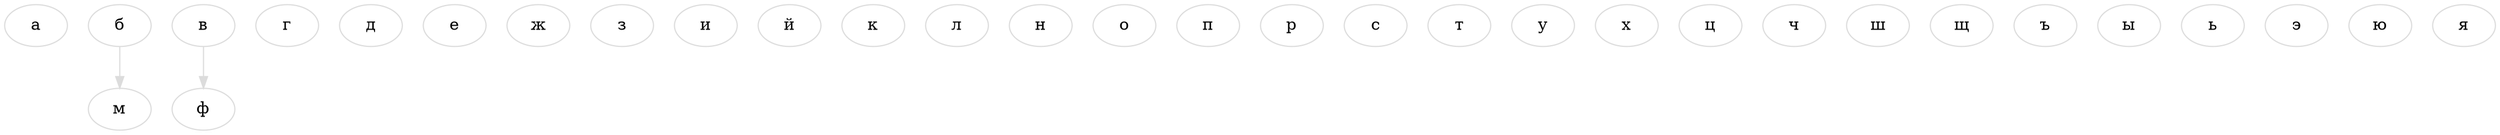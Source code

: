 digraph {
    node [label="",labelSize=12,labelPosition=LabelTop,labelColor="#ffffffff",labelIsVisible=true,position="0 0",velocity="0 0",manyBodyStrength=-100,gravityCenter="300 200",gravityStrengthX=0.05,gravityStrengthY=0.05,fixed=false,color="#dcdcdcff",radius=8,borderColor="#dcdcdcff",borderWidth=0,opacity=1,inBags="[]"]
    edge [label="",labelSize=12,labelColor="#dcdcdcff",labelIsVisible=true,distance=50,strength=0.7,thickness=3,color="#dcdcdcff",opacity=1]
    "1"[label="а",labelSize=12,labelPosition=LabelTop,labelColor="#ffffffff",labelIsVisible=true,velocity="-3.538835890992686e-17 8.196568423990413e-18",manyBodyStrength=-100,gravityCenter="300 200",gravityStrengthX=0.05,gravityStrengthY=0.05,fixed=false,color="#dcdcdcff",radius=8,borderColor="#dcdcdcff",borderWidth=0,opacity=1,inBags="[]"]
    "2"[label="б",labelSize=12,labelPosition=LabelTop,labelColor="#ffffffff",labelIsVisible=true,velocity="-3.538835890992686e-17 8.196568423990413e-18",manyBodyStrength=-100,gravityCenter="300 200",gravityStrengthX=0.05,gravityStrengthY=0.05,fixed=false,color="#dcdcdcff",radius=8,borderColor="#dcdcdcff",borderWidth=0,opacity=1,inBags="[]"]
    "3"[label="в",labelSize=12,labelPosition=LabelTop,labelColor="#ffffffff",labelIsVisible=true,velocity="-3.538835890992686e-17 8.196568423990413e-18",manyBodyStrength=-100,gravityCenter="300 200",gravityStrengthX=0.05,gravityStrengthY=0.05,fixed=false,color="#dcdcdcff",radius=8,borderColor="#dcdcdcff",borderWidth=0,opacity=1,inBags="[]"]
    "4"[label="г",labelSize=12,labelPosition=LabelTop,labelColor="#ffffffff",labelIsVisible=true,velocity="-3.538835890992686e-17 8.196568423990413e-18",manyBodyStrength=-100,gravityCenter="300 200",gravityStrengthX=0.05,gravityStrengthY=0.05,fixed=false,color="#dcdcdcff",radius=8,borderColor="#dcdcdcff",borderWidth=0,opacity=1,inBags="[]"]
    "5"[label="д",labelSize=12,labelPosition=LabelTop,labelColor="#ffffffff",labelIsVisible=true,velocity="-3.538835890992686e-17 8.196568423990413e-18",manyBodyStrength=-100,gravityCenter="300 200",gravityStrengthX=0.05,gravityStrengthY=0.05,fixed=false,color="#dcdcdcff",radius=8,borderColor="#dcdcdcff",borderWidth=0,opacity=1,inBags="[]"]
    "6"[label="е",labelSize=12,labelPosition=LabelTop,labelColor="#ffffffff",labelIsVisible=true,position="274.6943526239039 205.5479646793643",velocity="-3.538835890992686e-17 8.196568423990413e-18",manyBodyStrength=-100,gravityCenter="300 200",gravityStrengthX=0.05,gravityStrengthY=0.05,fixed=false,color="#dcdcdcff",radius=8,borderColor="#dcdcdcff",borderWidth=0,opacity=1,inBags="[]"]
    "7"[label="ж",labelSize=12,labelPosition=LabelTop,labelColor="#ffffffff",labelIsVisible=true,position="274.6943526239039 205.5479646793643",velocity="-3.538835890992686e-17 8.196568423990413e-18",manyBodyStrength=-100,gravityCenter="300 200",gravityStrengthX=0.05,gravityStrengthY=0.05,fixed=false,color="#dcdcdcff",radius=8,borderColor="#dcdcdcff",borderWidth=0,opacity=1,inBags="[]"]
    "8"[label="з",labelSize=12,labelPosition=LabelTop,labelColor="#ffffffff",labelIsVisible=true,position="274.6943526239039 205.5479646793643",velocity="-3.538835890992686e-17 8.196568423990413e-18",manyBodyStrength=-100,gravityCenter="300 200",gravityStrengthX=0.05,gravityStrengthY=0.05,fixed=false,color="#dcdcdcff",radius=8,borderColor="#dcdcdcff",borderWidth=0,opacity=1,inBags="[]"]
    "9"[label="и",labelSize=12,labelPosition=LabelTop,labelColor="#ffffffff",labelIsVisible=true,position="274.6943526239039 205.5479646793643",velocity="-3.538835890992686e-17 8.196568423990413e-18",manyBodyStrength=-100,gravityCenter="300 200",gravityStrengthX=0.05,gravityStrengthY=0.05,fixed=false,color="#dcdcdcff",radius=8,borderColor="#dcdcdcff",borderWidth=0,opacity=1,inBags="[]"]
    "10"[label="й",labelSize=12,labelPosition=LabelTop,labelColor="#ffffffff",labelIsVisible=true,position="274.6943526239039 205.5479646793643",velocity="-3.538835890992686e-17 8.196568423990413e-18",manyBodyStrength=-100,gravityCenter="300 200",gravityStrengthX=0.05,gravityStrengthY=0.05,fixed=false,color="#dcdcdcff",radius=8,borderColor="#dcdcdcff",borderWidth=0,opacity=1,inBags="[]"]
    "11"[label="к",labelSize=12,labelPosition=LabelTop,labelColor="#ffffffff",labelIsVisible=true,position="274.6943526239039 205.5479646793643",velocity="-3.538835890992686e-17 8.196568423990413e-18",manyBodyStrength=-100,gravityCenter="300 200",gravityStrengthX=0.05,gravityStrengthY=0.05,fixed=false,color="#dcdcdcff",radius=8,borderColor="#dcdcdcff",borderWidth=0,opacity=1,inBags="[]"]
    "12"[label="л",labelSize=12,labelPosition=LabelTop,labelColor="#ffffffff",labelIsVisible=true,position="274.6943526239039 205.5479646793643",velocity="-3.538835890992686e-17 8.196568423990413e-18",manyBodyStrength=-100,gravityCenter="300 200",gravityStrengthX=0.05,gravityStrengthY=0.05,fixed=false,color="#dcdcdcff",radius=8,borderColor="#dcdcdcff",borderWidth=0,opacity=1,inBags="[]"]
    "13"[label="м",labelSize=12,labelPosition=LabelTop,labelColor="#ffffffff",labelIsVisible=true,position="274.6943526239039 205.5479646793643",velocity="-3.538835890992686e-17 8.196568423990413e-18",manyBodyStrength=-100,gravityCenter="300 200",gravityStrengthX=0.05,gravityStrengthY=0.05,fixed=false,color="#dcdcdcff",radius=8,borderColor="#dcdcdcff",borderWidth=0,opacity=1,inBags="[]"]
    "14"[label="н",labelSize=12,labelPosition=LabelTop,labelColor="#ffffffff",labelIsVisible=true,position="274.6943526239039 205.5479646793643",velocity="-3.538835890992686e-17 8.196568423990413e-18",manyBodyStrength=-100,gravityCenter="300 200",gravityStrengthX=0.05,gravityStrengthY=0.05,fixed=false,color="#dcdcdcff",radius=8,borderColor="#dcdcdcff",borderWidth=0,opacity=1,inBags="[]"]
    "15"[label="о",labelSize=12,labelPosition=LabelTop,labelColor="#ffffffff",labelIsVisible=true,position="274.6943526239039 205.5479646793643",velocity="-3.538835890992686e-17 8.196568423990413e-18",manyBodyStrength=-100,gravityCenter="300 200",gravityStrengthX=0.05,gravityStrengthY=0.05,fixed=false,color="#dcdcdcff",radius=8,borderColor="#dcdcdcff",borderWidth=0,opacity=1,inBags="[]"]
    "16"[label="п",labelSize=12,labelPosition=LabelTop,labelColor="#ffffffff",labelIsVisible=true,position="274.6943526239039 205.5479646793643",velocity="-3.538835890992686e-17 8.196568423990413e-18",manyBodyStrength=-100,gravityCenter="300 200",gravityStrengthX=0.05,gravityStrengthY=0.05,fixed=false,color="#dcdcdcff",radius=8,borderColor="#dcdcdcff",borderWidth=0,opacity=1,inBags="[]"]
    "17"[label="р",labelSize=12,labelPosition=LabelTop,labelColor="#ffffffff",labelIsVisible=true,position="274.6943526239039 205.5479646793643",velocity="-3.538835890992686e-17 8.196568423990413e-18",manyBodyStrength=-100,gravityCenter="300 200",gravityStrengthX=0.05,gravityStrengthY=0.05,fixed=false,color="#dcdcdcff",radius=8,borderColor="#dcdcdcff",borderWidth=0,opacity=1,inBags="[]"]
    "18"[label="с",labelSize=12,labelPosition=LabelTop,labelColor="#ffffffff",labelIsVisible=true,position="274.6943526239039 205.5479646793643",velocity="-3.538835890992686e-17 8.196568423990413e-18",manyBodyStrength=-100,gravityCenter="300 200",gravityStrengthX=0.05,gravityStrengthY=0.05,fixed=false,color="#dcdcdcff",radius=8,borderColor="#dcdcdcff",borderWidth=0,opacity=1,inBags="[]"]
    "19"[label="т",labelSize=12,labelPosition=LabelTop,labelColor="#ffffffff",labelIsVisible=true,position="274.6943526239039 205.5479646793643",velocity="-3.538835890992686e-17 8.196568423990413e-18",manyBodyStrength=-100,gravityCenter="300 200",gravityStrengthX=0.05,gravityStrengthY=0.05,fixed=false,color="#dcdcdcff",radius=8,borderColor="#dcdcdcff",borderWidth=0,opacity=1,inBags="[]"]
    "20"[label="у",labelSize=12,labelPosition=LabelTop,labelColor="#ffffffff",labelIsVisible=true,position="274.6943526239039 205.5479646793643",velocity="-3.538835890992686e-17 8.196568423990413e-18",manyBodyStrength=-100,gravityCenter="300 200",gravityStrengthX=0.05,gravityStrengthY=0.05,fixed=false,color="#dcdcdcff",radius=8,borderColor="#dcdcdcff",borderWidth=0,opacity=1,inBags="[]"]
    "21"[label="ф",labelSize=12,labelPosition=LabelTop,labelColor="#ffffffff",labelIsVisible=true,position="274.6943526239039 205.5479646793643",velocity="-3.538835890992686e-17 8.196568423990413e-18",manyBodyStrength=-100,gravityCenter="300 200",gravityStrengthX=0.05,gravityStrengthY=0.05,fixed=false,color="#dcdcdcff",radius=8,borderColor="#dcdcdcff",borderWidth=0,opacity=1,inBags="[]"]
    "22"[label="х",labelSize=12,labelPosition=LabelTop,labelColor="#ffffffff",labelIsVisible=true,position="274.6943526239039 205.5479646793643",velocity="-3.538835890992686e-17 8.196568423990413e-18",manyBodyStrength=-100,gravityCenter="300 200",gravityStrengthX=0.05,gravityStrengthY=0.05,fixed=false,color="#dcdcdcff",radius=8,borderColor="#dcdcdcff",borderWidth=0,opacity=1,inBags="[]"]
    "23"[label="ц",labelSize=12,labelPosition=LabelTop,labelColor="#ffffffff",labelIsVisible=true,position="274.6943526239039 205.5479646793643",velocity="-3.538835890992686e-17 8.196568423990413e-18",manyBodyStrength=-100,gravityCenter="300 200",gravityStrengthX=0.05,gravityStrengthY=0.05,fixed=false,color="#dcdcdcff",radius=8,borderColor="#dcdcdcff",borderWidth=0,opacity=1,inBags="[]"]
    "24"[label="ч",labelSize=12,labelPosition=LabelTop,labelColor="#ffffffff",labelIsVisible=true,position="274.6943526239039 205.5479646793643",velocity="-3.538835890992686e-17 8.196568423990413e-18",manyBodyStrength=-100,gravityCenter="300 200",gravityStrengthX=0.05,gravityStrengthY=0.05,fixed=false,color="#dcdcdcff",radius=8,borderColor="#dcdcdcff",borderWidth=0,opacity=1,inBags="[]"]
    "25"[label="ш",labelSize=12,labelPosition=LabelTop,labelColor="#ffffffff",labelIsVisible=true,position="274.6943526239039 205.5479646793643",velocity="-3.538835890992686e-17 8.196568423990413e-18",manyBodyStrength=-100,gravityCenter="300 200",gravityStrengthX=0.05,gravityStrengthY=0.05,fixed=false,color="#dcdcdcff",radius=8,borderColor="#dcdcdcff",borderWidth=0,opacity=1,inBags="[]"]
    "26"[label="щ",labelSize=12,labelPosition=LabelTop,labelColor="#ffffffff",labelIsVisible=true,position="274.6943526239039 205.5479646793643",velocity="-3.538835890992686e-17 8.196568423990413e-18",manyBodyStrength=-100,gravityCenter="300 200",gravityStrengthX=0.05,gravityStrengthY=0.05,fixed=false,color="#dcdcdcff",radius=8,borderColor="#dcdcdcff",borderWidth=0,opacity=1,inBags="[]"]
    "27"[label="ъ",labelSize=12,labelPosition=LabelTop,labelColor="#ffffffff",labelIsVisible=true,position="274.6943526239039 205.5479646793643",velocity="-3.538835890992686e-17 8.196568423990413e-18",manyBodyStrength=-100,gravityCenter="300 200",gravityStrengthX=0.05,gravityStrengthY=0.05,fixed=false,color="#dcdcdcff",radius=8,borderColor="#dcdcdcff",borderWidth=0,opacity=1,inBags="[]"]
    "28"[label="ы",labelSize=12,labelPosition=LabelTop,labelColor="#ffffffff",labelIsVisible=true,position="274.6943526239039 205.5479646793643",velocity="-3.538835890992686e-17 8.196568423990413e-18",manyBodyStrength=-100,gravityCenter="300 200",gravityStrengthX=0.05,gravityStrengthY=0.05,fixed=false,color="#dcdcdcff",radius=8,borderColor="#dcdcdcff",borderWidth=0,opacity=1,inBags="[]"]
    "29"[label="ь",labelSize=12,labelPosition=LabelTop,labelColor="#ffffffff",labelIsVisible=true,position="274.6943526239039 205.5479646793643",velocity="-3.538835890992686e-17 8.196568423990413e-18",manyBodyStrength=-100,gravityCenter="300 200",gravityStrengthX=0.05,gravityStrengthY=0.05,fixed=false,color="#dcdcdcff",radius=8,borderColor="#dcdcdcff",borderWidth=0,opacity=1,inBags="[]"]
    "30"[label="э",labelSize=12,labelPosition=LabelTop,labelColor="#ffffffff",labelIsVisible=true,position="274.6943526239039 205.5479646793643",velocity="-3.538835890992686e-17 8.196568423990413e-18",manyBodyStrength=-100,gravityCenter="300 200",gravityStrengthX=0.05,gravityStrengthY=0.05,fixed=false,color="#dcdcdcff",radius=8,borderColor="#dcdcdcff",borderWidth=0,opacity=1,inBags="[]"]
    "31"[label="ю",labelSize=12,labelPosition=LabelTop,labelColor="#ffffffff",labelIsVisible=true,position="274.6943526239039 205.5479646793643",velocity="-3.538835890992686e-17 8.196568423990413e-18",manyBodyStrength=-100,gravityCenter="300 200",gravityStrengthX=0.05,gravityStrengthY=0.05,fixed=false,color="#dcdcdcff",radius=8,borderColor="#dcdcdcff",borderWidth=0,opacity=1,inBags="[]"]
    "32"[label="я",labelSize=12,labelPosition=LabelTop,labelColor="#ffffffff",labelIsVisible=true,position="274.6943526239039 205.5479646793643",velocity="-3.538835890992686e-17 8.196568423990413e-18",manyBodyStrength=-100,gravityCenter="300 200",gravityStrengthX=0.05,gravityStrengthY=0.05,fixed=false,color="#dcdcdcff",radius=8,borderColor="#dcdcdcff",borderWidth=0,opacity=1,inBags="[]"]
    "2" -> "13"[label="",labelSize=12,labelColor="#dcdcdcff",labelIsVisible=true,distance=121.11339569091797,strength=0.7,thickness=3,color="#dcdcdcff",opacity=1]
    "3" -> "21"[label="",labelSize=12,labelColor="#dcdcdcff",labelIsVisible=true,distance=109.93170738220215,strength=0.7,thickness=3,color="#dcdcdcff",opacity=1]
}